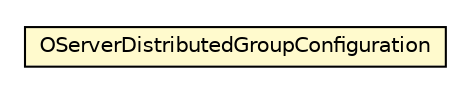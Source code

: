 #!/usr/local/bin/dot
#
# Class diagram 
# Generated by UMLGraph version R5_6-24-gf6e263 (http://www.umlgraph.org/)
#

digraph G {
	edge [fontname="Helvetica",fontsize=10,labelfontname="Helvetica",labelfontsize=10];
	node [fontname="Helvetica",fontsize=10,shape=plaintext];
	nodesep=0.25;
	ranksep=0.5;
	// com.orientechnologies.orient.server.config.distributed.OServerDistributedGroupConfiguration
	c6938334 [label=<<table title="com.orientechnologies.orient.server.config.distributed.OServerDistributedGroupConfiguration" border="0" cellborder="1" cellspacing="0" cellpadding="2" port="p" bgcolor="lemonChiffon" href="./OServerDistributedGroupConfiguration.html">
		<tr><td><table border="0" cellspacing="0" cellpadding="1">
<tr><td align="center" balign="center"> OServerDistributedGroupConfiguration </td></tr>
		</table></td></tr>
		</table>>, URL="./OServerDistributedGroupConfiguration.html", fontname="Helvetica", fontcolor="black", fontsize=10.0];
}

